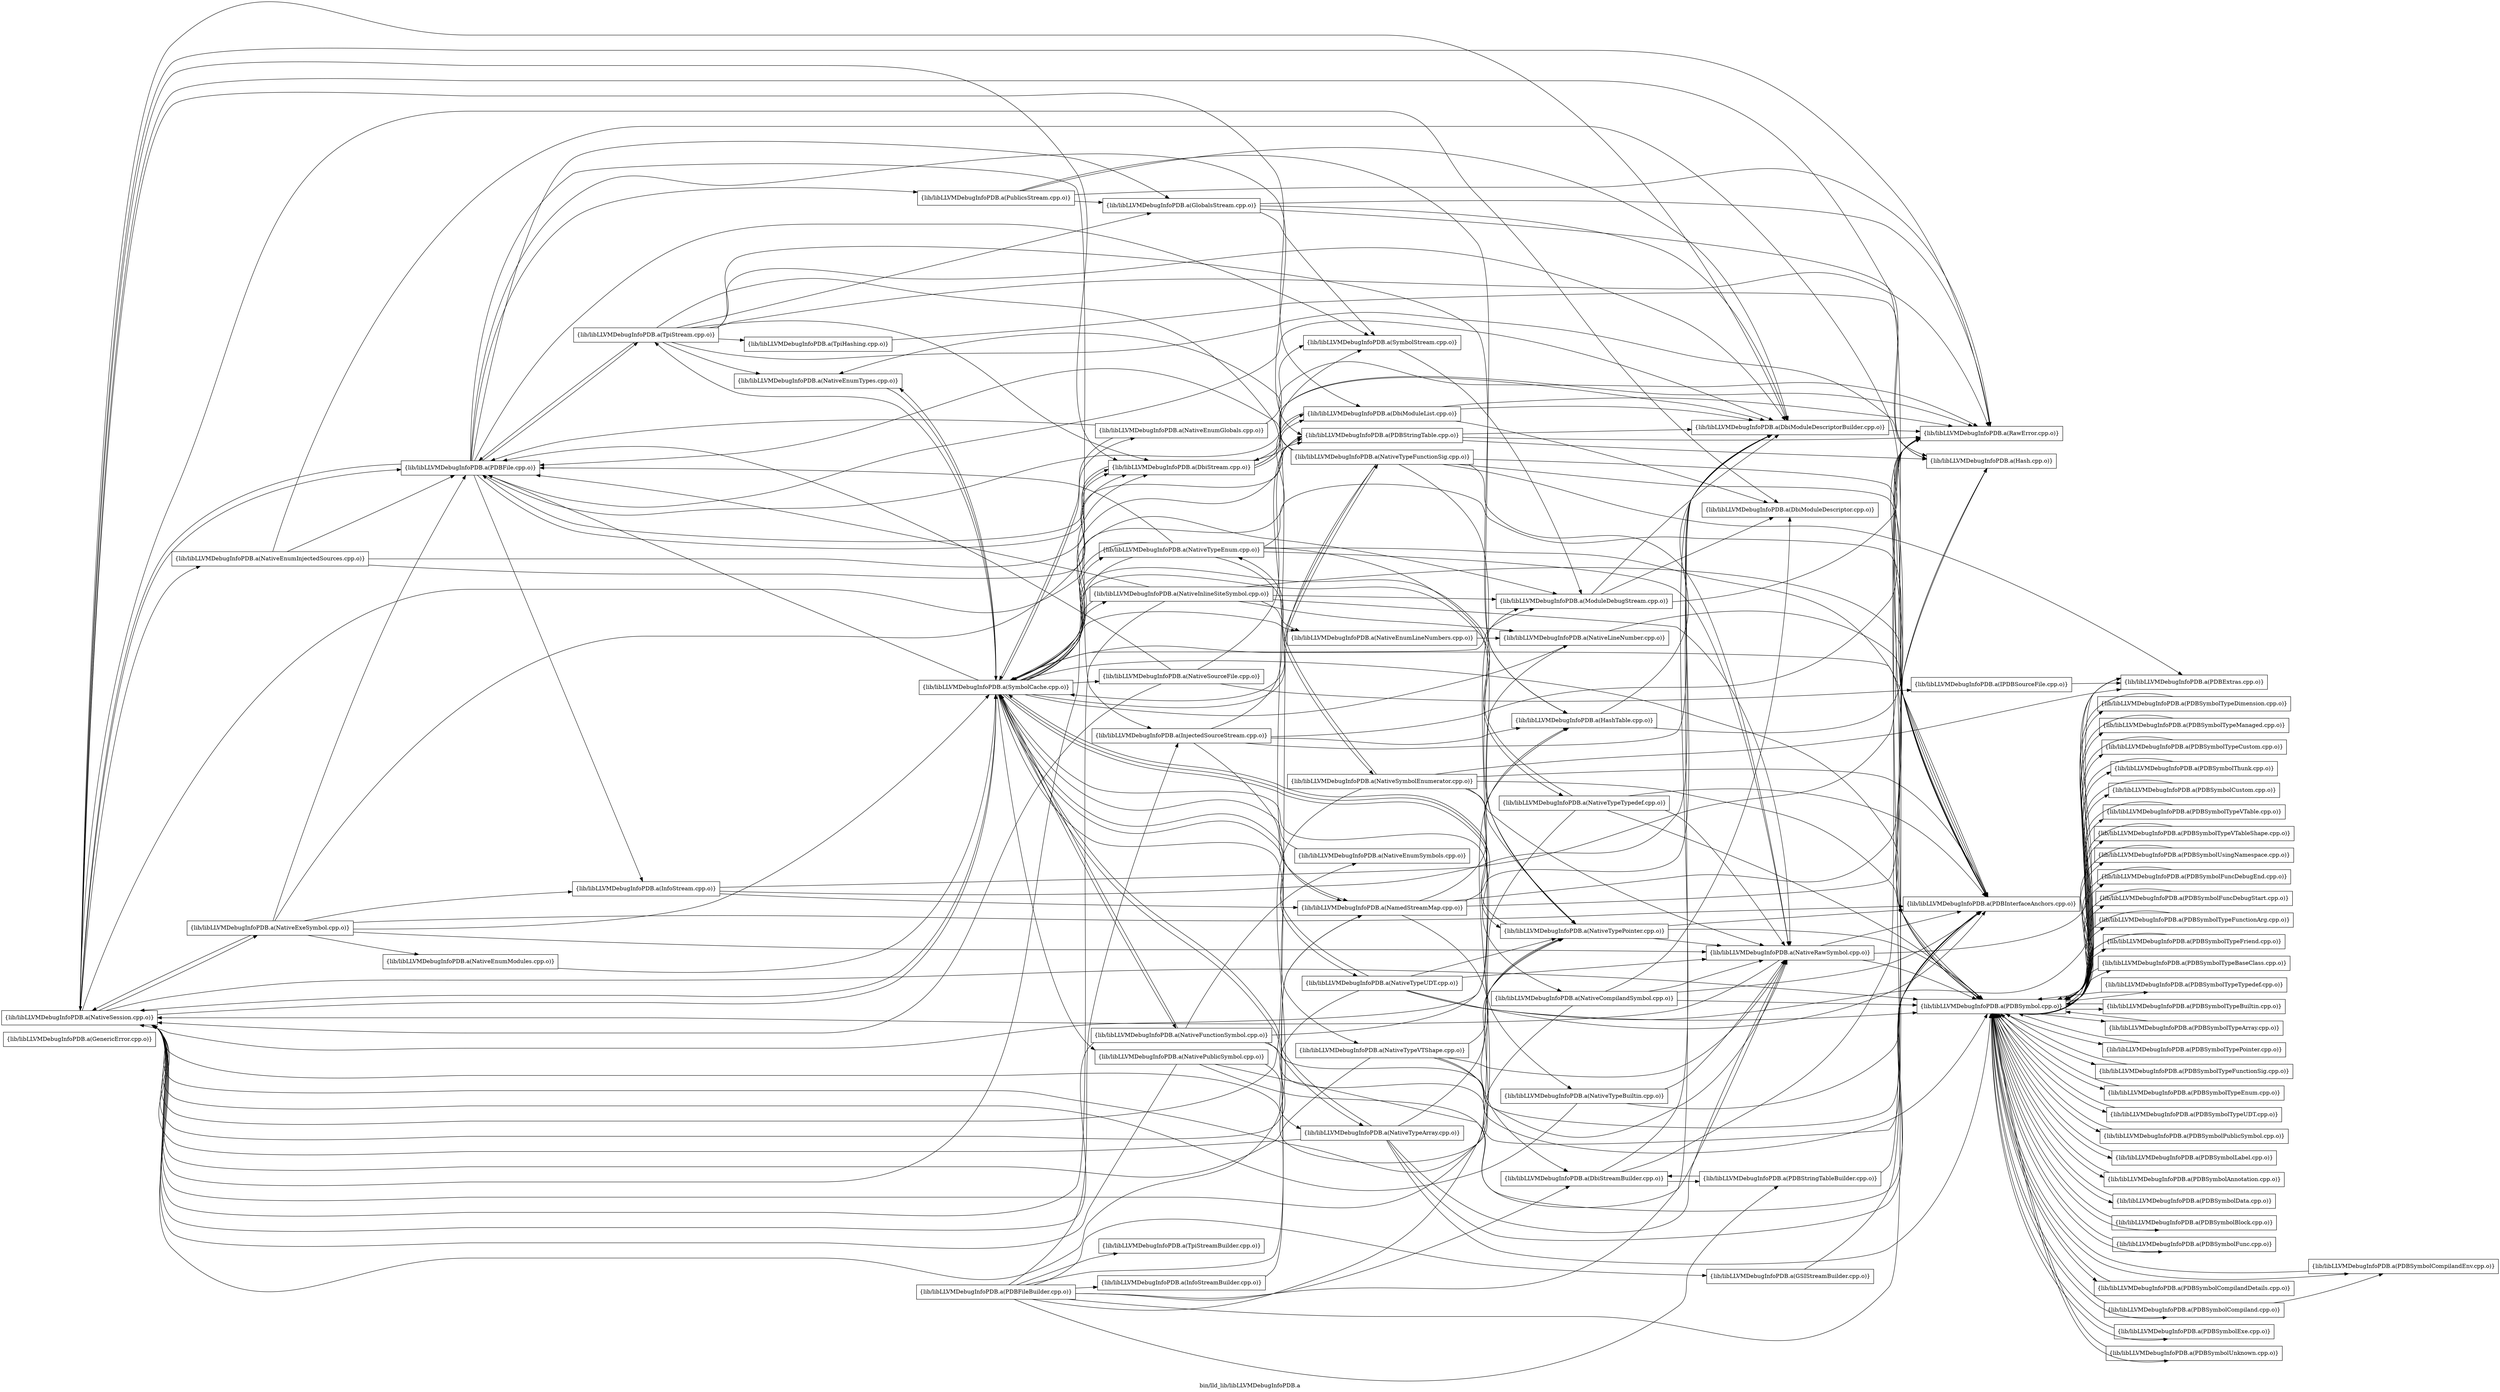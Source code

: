 digraph "bin/lld_lib/libLLVMDebugInfoPDB.a" {
	label="bin/lld_lib/libLLVMDebugInfoPDB.a";
	rankdir=LR;

	Node0x561a2e689e68 [shape=record,shape=box,group=0,label="{lib/libLLVMDebugInfoPDB.a(GenericError.cpp.o)}"];
	Node0x561a2e683ab8 [shape=record,shape=box,group=0,label="{lib/libLLVMDebugInfoPDB.a(InfoStream.cpp.o)}"];
	Node0x561a2e683ab8 -> Node0x561a2e684008;
	Node0x561a2e683ab8 -> Node0x561a2e6854f8;
	Node0x561a2e683ab8 -> Node0x561a2e68bda8;
	Node0x561a2e69b7f8 [shape=record,shape=box,group=0,label="{lib/libLLVMDebugInfoPDB.a(PDBFile.cpp.o)}"];
	Node0x561a2e69b7f8 -> Node0x561a2e684008;
	Node0x561a2e69b7f8 -> Node0x561a2e683ab8;
	Node0x561a2e69b7f8 -> Node0x561a2e684288;
	Node0x561a2e69b7f8 -> Node0x561a2e682fc8;
	Node0x561a2e69b7f8 -> Node0x561a2e69abc8;
	Node0x561a2e69b7f8 -> Node0x561a2e69ada8;
	Node0x561a2e69b7f8 -> Node0x561a2e6994a8;
	Node0x561a2e69b7f8 -> Node0x561a2e698e18;
	Node0x561a2e69b7f8 -> Node0x561a2e68bda8;
	Node0x561a2e69b7f8 -> Node0x561a2e696de8;
	Node0x561a2e69b7f8 -> Node0x561a2e694db8;
	Node0x561a2e6970b8 [shape=record,shape=box,group=0,label="{lib/libLLVMDebugInfoPDB.a(TpiHashing.cpp.o)}"];
	Node0x561a2e6970b8 -> Node0x561a2e683e78;
	Node0x561a2e684288 [shape=record,shape=box,group=0,label="{lib/libLLVMDebugInfoPDB.a(NativeSession.cpp.o)}"];
	Node0x561a2e684288 -> Node0x561a2e684008;
	Node0x561a2e684288 -> Node0x561a2e6822a8;
	Node0x561a2e684288 -> Node0x561a2e682fc8;
	Node0x561a2e684288 -> Node0x561a2e682d98;
	Node0x561a2e684288 -> Node0x561a2e68b0d8;
	Node0x561a2e684288 -> Node0x561a2e68bd58;
	Node0x561a2e684288 -> Node0x561a2e68a098;
	Node0x561a2e684288 -> Node0x561a2e686cb8;
	Node0x561a2e684288 -> Node0x561a2e6853b8;
	Node0x561a2e684288 -> Node0x561a2e69b7f8;
	Node0x561a2e684288 -> Node0x561a2e68bda8;
	Node0x561a2e684288 -> Node0x561a2e68bb28;
	Node0x561a2e684008 [shape=record,shape=box,group=0,label="{lib/libLLVMDebugInfoPDB.a(DbiModuleDescriptorBuilder.cpp.o)}"];
	Node0x561a2e684008 -> Node0x561a2e68bda8;
	Node0x561a2e6837e8 [shape=record,shape=box,group=0,label="{lib/libLLVMDebugInfoPDB.a(DbiStreamBuilder.cpp.o)}"];
	Node0x561a2e6837e8 -> Node0x561a2e684008;
	Node0x561a2e6837e8 -> Node0x561a2e698b48;
	Node0x561a2e6837e8 -> Node0x561a2e68bda8;
	Node0x561a2e684d78 [shape=record,shape=box,group=0,label="{lib/libLLVMDebugInfoPDB.a(InfoStreamBuilder.cpp.o)}"];
	Node0x561a2e684d78 -> Node0x561a2e6854f8;
	Node0x561a2e69a588 [shape=record,shape=box,group=0,label="{lib/libLLVMDebugInfoPDB.a(PDBFileBuilder.cpp.o)}"];
	Node0x561a2e69a588 -> Node0x561a2e684008;
	Node0x561a2e69a588 -> Node0x561a2e6837e8;
	Node0x561a2e69a588 -> Node0x561a2e684d78;
	Node0x561a2e69a588 -> Node0x561a2e6854f8;
	Node0x561a2e69a588 -> Node0x561a2e6845f8;
	Node0x561a2e69a588 -> Node0x561a2e69ada8;
	Node0x561a2e69a588 -> Node0x561a2e698b48;
	Node0x561a2e69a588 -> Node0x561a2e687848;
	Node0x561a2e69a588 -> Node0x561a2e68bda8;
	Node0x561a2e69a588 -> Node0x561a2e695f38;
	Node0x561a2e698b48 [shape=record,shape=box,group=0,label="{lib/libLLVMDebugInfoPDB.a(PDBStringTableBuilder.cpp.o)}"];
	Node0x561a2e698b48 -> Node0x561a2e6837e8;
	Node0x561a2e698b48 -> Node0x561a2e683e78;
	Node0x561a2e687848 [shape=record,shape=box,group=0,label="{lib/libLLVMDebugInfoPDB.a(GSIStreamBuilder.cpp.o)}"];
	Node0x561a2e687848 -> Node0x561a2e683e78;
	Node0x561a2e695f38 [shape=record,shape=box,group=0,label="{lib/libLLVMDebugInfoPDB.a(TpiStreamBuilder.cpp.o)}"];
	Node0x561a2e68bda8 [shape=record,shape=box,group=0,label="{lib/libLLVMDebugInfoPDB.a(RawError.cpp.o)}"];
	Node0x561a2e6854f8 [shape=record,shape=box,group=0,label="{lib/libLLVMDebugInfoPDB.a(NamedStreamMap.cpp.o)}"];
	Node0x561a2e6854f8 -> Node0x561a2e684008;
	Node0x561a2e6854f8 -> Node0x561a2e6837e8;
	Node0x561a2e6854f8 -> Node0x561a2e683e78;
	Node0x561a2e6854f8 -> Node0x561a2e6845f8;
	Node0x561a2e6854f8 -> Node0x561a2e68bda8;
	Node0x561a2e683e78 [shape=record,shape=box,group=0,label="{lib/libLLVMDebugInfoPDB.a(Hash.cpp.o)}"];
	Node0x561a2e6845f8 [shape=record,shape=box,group=0,label="{lib/libLLVMDebugInfoPDB.a(HashTable.cpp.o)}"];
	Node0x561a2e6845f8 -> Node0x561a2e684008;
	Node0x561a2e6845f8 -> Node0x561a2e68bda8;
	Node0x561a2e6822a8 [shape=record,shape=box,group=0,label="{lib/libLLVMDebugInfoPDB.a(PDBInterfaceAnchors.cpp.o)}"];
	Node0x561a2e682fc8 [shape=record,shape=box,group=0,label="{lib/libLLVMDebugInfoPDB.a(DbiStream.cpp.o)}"];
	Node0x561a2e682fc8 -> Node0x561a2e684008;
	Node0x561a2e682fc8 -> Node0x561a2e682d98;
	Node0x561a2e682fc8 -> Node0x561a2e69b7f8;
	Node0x561a2e682fc8 -> Node0x561a2e6994a8;
	Node0x561a2e682fc8 -> Node0x561a2e68bda8;
	Node0x561a2e682d98 [shape=record,shape=box,group=0,label="{lib/libLLVMDebugInfoPDB.a(DbiModuleList.cpp.o)}"];
	Node0x561a2e682d98 -> Node0x561a2e684008;
	Node0x561a2e682d98 -> Node0x561a2e682fc8;
	Node0x561a2e682d98 -> Node0x561a2e68b0d8;
	Node0x561a2e682d98 -> Node0x561a2e68bda8;
	Node0x561a2e68b0d8 [shape=record,shape=box,group=0,label="{lib/libLLVMDebugInfoPDB.a(DbiModuleDescriptor.cpp.o)}"];
	Node0x561a2e68bd58 [shape=record,shape=box,group=0,label="{lib/libLLVMDebugInfoPDB.a(NativeEnumInjectedSources.cpp.o)}"];
	Node0x561a2e68bd58 -> Node0x561a2e6822a8;
	Node0x561a2e68bd58 -> Node0x561a2e682fc8;
	Node0x561a2e68bd58 -> Node0x561a2e69b7f8;
	Node0x561a2e68bd58 -> Node0x561a2e6994a8;
	Node0x561a2e68a098 [shape=record,shape=box,group=0,label="{lib/libLLVMDebugInfoPDB.a(ModuleDebugStream.cpp.o)}"];
	Node0x561a2e68a098 -> Node0x561a2e684008;
	Node0x561a2e68a098 -> Node0x561a2e68b0d8;
	Node0x561a2e68a098 -> Node0x561a2e68bda8;
	Node0x561a2e686cb8 [shape=record,shape=box,group=0,label="{lib/libLLVMDebugInfoPDB.a(NativeExeSymbol.cpp.o)}"];
	Node0x561a2e686cb8 -> Node0x561a2e683ab8;
	Node0x561a2e686cb8 -> Node0x561a2e684288;
	Node0x561a2e686cb8 -> Node0x561a2e6822a8;
	Node0x561a2e686cb8 -> Node0x561a2e682fc8;
	Node0x561a2e686cb8 -> Node0x561a2e684c38;
	Node0x561a2e686cb8 -> Node0x561a2e69bc08;
	Node0x561a2e686cb8 -> Node0x561a2e69b7f8;
	Node0x561a2e686cb8 -> Node0x561a2e68bb28;
	Node0x561a2e6853b8 [shape=record,shape=box,group=0,label="{lib/libLLVMDebugInfoPDB.a(PDBSymbol.cpp.o)}"];
	Node0x561a2e6853b8 -> Node0x561a2e685b88;
	Node0x561a2e6853b8 -> Node0x561a2e688ce8;
	Node0x561a2e6853b8 -> Node0x561a2e688ec8;
	Node0x561a2e6853b8 -> Node0x561a2e6873e8;
	Node0x561a2e6853b8 -> Node0x561a2e687a28;
	Node0x561a2e6853b8 -> Node0x561a2e687d48;
	Node0x561a2e6853b8 -> Node0x561a2e68af98;
	Node0x561a2e6853b8 -> Node0x561a2e68b1c8;
	Node0x561a2e6853b8 -> Node0x561a2e699958;
	Node0x561a2e6853b8 -> Node0x561a2e698cd8;
	Node0x561a2e6853b8 -> Node0x561a2e697f18;
	Node0x561a2e6853b8 -> Node0x561a2e698648;
	Node0x561a2e6853b8 -> Node0x561a2e697bf8;
	Node0x561a2e6853b8 -> Node0x561a2e696e88;
	Node0x561a2e6853b8 -> Node0x561a2e6962a8;
	Node0x561a2e6853b8 -> Node0x561a2e696a78;
	Node0x561a2e6853b8 -> Node0x561a2e69f8f8;
	Node0x561a2e6853b8 -> Node0x561a2e69f1c8;
	Node0x561a2e6853b8 -> Node0x561a2e69f308;
	Node0x561a2e6853b8 -> Node0x561a2e69e138;
	Node0x561a2e6853b8 -> Node0x561a2e698738;
	Node0x561a2e6853b8 -> Node0x561a2e697608;
	Node0x561a2e6853b8 -> Node0x561a2e696e38;
	Node0x561a2e6853b8 -> Node0x561a2e697248;
	Node0x561a2e6853b8 -> Node0x561a2e696208;
	Node0x561a2e6853b8 -> Node0x561a2e69a9e8;
	Node0x561a2e6853b8 -> Node0x561a2e69ac18;
	Node0x561a2e6853b8 -> Node0x561a2e69a498;
	Node0x561a2e6853b8 -> Node0x561a2e699458;
	Node0x561a2e6853b8 -> Node0x561a2e698d28;
	Node0x561a2e6853b8 -> Node0x561a2e69d3c8;
	Node0x561a2e6853b8 -> Node0x561a2e69c928;
	Node0x561a2e68bb28 [shape=record,shape=box,group=0,label="{lib/libLLVMDebugInfoPDB.a(SymbolCache.cpp.o)}"];
	Node0x561a2e68bb28 -> Node0x561a2e684288;
	Node0x561a2e68bb28 -> Node0x561a2e6822a8;
	Node0x561a2e68bb28 -> Node0x561a2e682fc8;
	Node0x561a2e68bb28 -> Node0x561a2e682d98;
	Node0x561a2e68bb28 -> Node0x561a2e68a098;
	Node0x561a2e68bb28 -> Node0x561a2e6853b8;
	Node0x561a2e68bb28 -> Node0x561a2e69b7f8;
	Node0x561a2e68bb28 -> Node0x561a2e68ae58;
	Node0x561a2e68bb28 -> Node0x561a2e68a818;
	Node0x561a2e68bb28 -> Node0x561a2e689968;
	Node0x561a2e68bb28 -> Node0x561a2e684508;
	Node0x561a2e68bb28 -> Node0x561a2e683ce8;
	Node0x561a2e68bb28 -> Node0x561a2e6835b8;
	Node0x561a2e68bb28 -> Node0x561a2e682e38;
	Node0x561a2e68bb28 -> Node0x561a2e682a78;
	Node0x561a2e68bb28 -> Node0x561a2e684648;
	Node0x561a2e68bb28 -> Node0x561a2e683978;
	Node0x561a2e68bb28 -> Node0x561a2e683c48;
	Node0x561a2e68bb28 -> Node0x561a2e68ac28;
	Node0x561a2e68bb28 -> Node0x561a2e68bb78;
	Node0x561a2e68bb28 -> Node0x561a2e68bc18;
	Node0x561a2e68bb28 -> Node0x561a2e68b498;
	Node0x561a2e68bb28 -> Node0x561a2e687e38;
	Node0x561a2e68bb28 -> Node0x561a2e6960c8;
	Node0x561a2e68bb28 -> Node0x561a2e696de8;
	Node0x561a2e68bb28 -> Node0x561a2e694db8;
	Node0x561a2e6994a8 [shape=record,shape=box,group=0,label="{lib/libLLVMDebugInfoPDB.a(PDBStringTable.cpp.o)}"];
	Node0x561a2e6994a8 -> Node0x561a2e684008;
	Node0x561a2e6994a8 -> Node0x561a2e683e78;
	Node0x561a2e6994a8 -> Node0x561a2e68bda8;
	Node0x561a2e684c38 [shape=record,shape=box,group=0,label="{lib/libLLVMDebugInfoPDB.a(NativeRawSymbol.cpp.o)}"];
	Node0x561a2e684c38 -> Node0x561a2e684288;
	Node0x561a2e684c38 -> Node0x561a2e6822a8;
	Node0x561a2e684c38 -> Node0x561a2e6853b8;
	Node0x561a2e684c38 -> Node0x561a2e69c928;
	Node0x561a2e69bc08 [shape=record,shape=box,group=0,label="{lib/libLLVMDebugInfoPDB.a(NativeEnumModules.cpp.o)}"];
	Node0x561a2e69bc08 -> Node0x561a2e68bb28;
	Node0x561a2e69c928 [shape=record,shape=box,group=0,label="{lib/libLLVMDebugInfoPDB.a(PDBExtras.cpp.o)}"];
	Node0x561a2e685b88 [shape=record,shape=box,group=0,label="{lib/libLLVMDebugInfoPDB.a(PDBSymbolTypeDimension.cpp.o)}"];
	Node0x561a2e685b88 -> Node0x561a2e6853b8;
	Node0x561a2e688ce8 [shape=record,shape=box,group=0,label="{lib/libLLVMDebugInfoPDB.a(PDBSymbolTypeManaged.cpp.o)}"];
	Node0x561a2e688ce8 -> Node0x561a2e6853b8;
	Node0x561a2e688ec8 [shape=record,shape=box,group=0,label="{lib/libLLVMDebugInfoPDB.a(PDBSymbolTypeCustom.cpp.o)}"];
	Node0x561a2e688ec8 -> Node0x561a2e6853b8;
	Node0x561a2e6873e8 [shape=record,shape=box,group=0,label="{lib/libLLVMDebugInfoPDB.a(PDBSymbolThunk.cpp.o)}"];
	Node0x561a2e6873e8 -> Node0x561a2e6853b8;
	Node0x561a2e687a28 [shape=record,shape=box,group=0,label="{lib/libLLVMDebugInfoPDB.a(PDBSymbolCustom.cpp.o)}"];
	Node0x561a2e687a28 -> Node0x561a2e6853b8;
	Node0x561a2e687d48 [shape=record,shape=box,group=0,label="{lib/libLLVMDebugInfoPDB.a(PDBSymbolTypeVTable.cpp.o)}"];
	Node0x561a2e687d48 -> Node0x561a2e6853b8;
	Node0x561a2e68af98 [shape=record,shape=box,group=0,label="{lib/libLLVMDebugInfoPDB.a(PDBSymbolTypeVTableShape.cpp.o)}"];
	Node0x561a2e68af98 -> Node0x561a2e6853b8;
	Node0x561a2e68b1c8 [shape=record,shape=box,group=0,label="{lib/libLLVMDebugInfoPDB.a(PDBSymbolUsingNamespace.cpp.o)}"];
	Node0x561a2e68b1c8 -> Node0x561a2e6853b8;
	Node0x561a2e699958 [shape=record,shape=box,group=0,label="{lib/libLLVMDebugInfoPDB.a(PDBSymbolFuncDebugEnd.cpp.o)}"];
	Node0x561a2e699958 -> Node0x561a2e6853b8;
	Node0x561a2e698cd8 [shape=record,shape=box,group=0,label="{lib/libLLVMDebugInfoPDB.a(PDBSymbolFuncDebugStart.cpp.o)}"];
	Node0x561a2e698cd8 -> Node0x561a2e6853b8;
	Node0x561a2e697f18 [shape=record,shape=box,group=0,label="{lib/libLLVMDebugInfoPDB.a(PDBSymbolTypeFunctionArg.cpp.o)}"];
	Node0x561a2e697f18 -> Node0x561a2e6853b8;
	Node0x561a2e698648 [shape=record,shape=box,group=0,label="{lib/libLLVMDebugInfoPDB.a(PDBSymbolTypeFriend.cpp.o)}"];
	Node0x561a2e698648 -> Node0x561a2e6853b8;
	Node0x561a2e697bf8 [shape=record,shape=box,group=0,label="{lib/libLLVMDebugInfoPDB.a(PDBSymbolTypeBaseClass.cpp.o)}"];
	Node0x561a2e697bf8 -> Node0x561a2e6853b8;
	Node0x561a2e696e88 [shape=record,shape=box,group=0,label="{lib/libLLVMDebugInfoPDB.a(PDBSymbolTypeTypedef.cpp.o)}"];
	Node0x561a2e696e88 -> Node0x561a2e6853b8;
	Node0x561a2e6962a8 [shape=record,shape=box,group=0,label="{lib/libLLVMDebugInfoPDB.a(PDBSymbolTypeBuiltin.cpp.o)}"];
	Node0x561a2e6962a8 -> Node0x561a2e6853b8;
	Node0x561a2e696a78 [shape=record,shape=box,group=0,label="{lib/libLLVMDebugInfoPDB.a(PDBSymbolTypeArray.cpp.o)}"];
	Node0x561a2e696a78 -> Node0x561a2e6853b8;
	Node0x561a2e69f8f8 [shape=record,shape=box,group=0,label="{lib/libLLVMDebugInfoPDB.a(PDBSymbolTypePointer.cpp.o)}"];
	Node0x561a2e69f8f8 -> Node0x561a2e6853b8;
	Node0x561a2e69f1c8 [shape=record,shape=box,group=0,label="{lib/libLLVMDebugInfoPDB.a(PDBSymbolTypeFunctionSig.cpp.o)}"];
	Node0x561a2e69f1c8 -> Node0x561a2e6853b8;
	Node0x561a2e69f308 [shape=record,shape=box,group=0,label="{lib/libLLVMDebugInfoPDB.a(PDBSymbolTypeEnum.cpp.o)}"];
	Node0x561a2e69f308 -> Node0x561a2e6853b8;
	Node0x561a2e69e138 [shape=record,shape=box,group=0,label="{lib/libLLVMDebugInfoPDB.a(PDBSymbolTypeUDT.cpp.o)}"];
	Node0x561a2e69e138 -> Node0x561a2e6853b8;
	Node0x561a2e698738 [shape=record,shape=box,group=0,label="{lib/libLLVMDebugInfoPDB.a(PDBSymbolPublicSymbol.cpp.o)}"];
	Node0x561a2e698738 -> Node0x561a2e6853b8;
	Node0x561a2e697608 [shape=record,shape=box,group=0,label="{lib/libLLVMDebugInfoPDB.a(PDBSymbolLabel.cpp.o)}"];
	Node0x561a2e697608 -> Node0x561a2e6853b8;
	Node0x561a2e696e38 [shape=record,shape=box,group=0,label="{lib/libLLVMDebugInfoPDB.a(PDBSymbolAnnotation.cpp.o)}"];
	Node0x561a2e696e38 -> Node0x561a2e6853b8;
	Node0x561a2e697248 [shape=record,shape=box,group=0,label="{lib/libLLVMDebugInfoPDB.a(PDBSymbolData.cpp.o)}"];
	Node0x561a2e697248 -> Node0x561a2e6853b8;
	Node0x561a2e696208 [shape=record,shape=box,group=0,label="{lib/libLLVMDebugInfoPDB.a(PDBSymbolBlock.cpp.o)}"];
	Node0x561a2e696208 -> Node0x561a2e6853b8;
	Node0x561a2e69a9e8 [shape=record,shape=box,group=0,label="{lib/libLLVMDebugInfoPDB.a(PDBSymbolFunc.cpp.o)}"];
	Node0x561a2e69a9e8 -> Node0x561a2e6853b8;
	Node0x561a2e69ac18 [shape=record,shape=box,group=0,label="{lib/libLLVMDebugInfoPDB.a(PDBSymbolCompilandEnv.cpp.o)}"];
	Node0x561a2e69ac18 -> Node0x561a2e6853b8;
	Node0x561a2e69a498 [shape=record,shape=box,group=0,label="{lib/libLLVMDebugInfoPDB.a(PDBSymbolCompilandDetails.cpp.o)}"];
	Node0x561a2e69a498 -> Node0x561a2e6853b8;
	Node0x561a2e699458 [shape=record,shape=box,group=0,label="{lib/libLLVMDebugInfoPDB.a(PDBSymbolCompiland.cpp.o)}"];
	Node0x561a2e699458 -> Node0x561a2e6853b8;
	Node0x561a2e699458 -> Node0x561a2e69ac18;
	Node0x561a2e698d28 [shape=record,shape=box,group=0,label="{lib/libLLVMDebugInfoPDB.a(PDBSymbolExe.cpp.o)}"];
	Node0x561a2e698d28 -> Node0x561a2e6853b8;
	Node0x561a2e69d3c8 [shape=record,shape=box,group=0,label="{lib/libLLVMDebugInfoPDB.a(PDBSymbolUnknown.cpp.o)}"];
	Node0x561a2e69d3c8 -> Node0x561a2e6853b8;
	Node0x561a2e69abc8 [shape=record,shape=box,group=0,label="{lib/libLLVMDebugInfoPDB.a(GlobalsStream.cpp.o)}"];
	Node0x561a2e69abc8 -> Node0x561a2e684008;
	Node0x561a2e69abc8 -> Node0x561a2e683e78;
	Node0x561a2e69abc8 -> Node0x561a2e68bda8;
	Node0x561a2e69abc8 -> Node0x561a2e696de8;
	Node0x561a2e69ada8 [shape=record,shape=box,group=0,label="{lib/libLLVMDebugInfoPDB.a(InjectedSourceStream.cpp.o)}"];
	Node0x561a2e69ada8 -> Node0x561a2e684008;
	Node0x561a2e69ada8 -> Node0x561a2e6854f8;
	Node0x561a2e69ada8 -> Node0x561a2e6845f8;
	Node0x561a2e69ada8 -> Node0x561a2e6994a8;
	Node0x561a2e69ada8 -> Node0x561a2e68bda8;
	Node0x561a2e698e18 [shape=record,shape=box,group=0,label="{lib/libLLVMDebugInfoPDB.a(PublicsStream.cpp.o)}"];
	Node0x561a2e698e18 -> Node0x561a2e684008;
	Node0x561a2e698e18 -> Node0x561a2e6845f8;
	Node0x561a2e698e18 -> Node0x561a2e69abc8;
	Node0x561a2e698e18 -> Node0x561a2e68bda8;
	Node0x561a2e696de8 [shape=record,shape=box,group=0,label="{lib/libLLVMDebugInfoPDB.a(SymbolStream.cpp.o)}"];
	Node0x561a2e696de8 -> Node0x561a2e68a098;
	Node0x561a2e694db8 [shape=record,shape=box,group=0,label="{lib/libLLVMDebugInfoPDB.a(TpiStream.cpp.o)}"];
	Node0x561a2e694db8 -> Node0x561a2e684008;
	Node0x561a2e694db8 -> Node0x561a2e6854f8;
	Node0x561a2e694db8 -> Node0x561a2e683e78;
	Node0x561a2e694db8 -> Node0x561a2e6845f8;
	Node0x561a2e694db8 -> Node0x561a2e682fc8;
	Node0x561a2e694db8 -> Node0x561a2e69b7f8;
	Node0x561a2e694db8 -> Node0x561a2e69abc8;
	Node0x561a2e694db8 -> Node0x561a2e68bda8;
	Node0x561a2e694db8 -> Node0x561a2e684508;
	Node0x561a2e694db8 -> Node0x561a2e6970b8;
	Node0x561a2e68ae58 [shape=record,shape=box,group=0,label="{lib/libLLVMDebugInfoPDB.a(NativeEnumGlobals.cpp.o)}"];
	Node0x561a2e68ae58 -> Node0x561a2e69b7f8;
	Node0x561a2e68ae58 -> Node0x561a2e68bb28;
	Node0x561a2e68ae58 -> Node0x561a2e696de8;
	Node0x561a2e68a818 [shape=record,shape=box,group=0,label="{lib/libLLVMDebugInfoPDB.a(NativeSourceFile.cpp.o)}"];
	Node0x561a2e68a818 -> Node0x561a2e684288;
	Node0x561a2e68a818 -> Node0x561a2e69b7f8;
	Node0x561a2e68a818 -> Node0x561a2e6994a8;
	Node0x561a2e68a818 -> Node0x561a2e68a548;
	Node0x561a2e689968 [shape=record,shape=box,group=0,label="{lib/libLLVMDebugInfoPDB.a(NativeLineNumber.cpp.o)}"];
	Node0x561a2e689968 -> Node0x561a2e684288;
	Node0x561a2e689968 -> Node0x561a2e6822a8;
	Node0x561a2e684508 [shape=record,shape=box,group=0,label="{lib/libLLVMDebugInfoPDB.a(NativeEnumTypes.cpp.o)}"];
	Node0x561a2e684508 -> Node0x561a2e68bb28;
	Node0x561a2e683ce8 [shape=record,shape=box,group=0,label="{lib/libLLVMDebugInfoPDB.a(NativeCompilandSymbol.cpp.o)}"];
	Node0x561a2e683ce8 -> Node0x561a2e684288;
	Node0x561a2e683ce8 -> Node0x561a2e6822a8;
	Node0x561a2e683ce8 -> Node0x561a2e68b0d8;
	Node0x561a2e683ce8 -> Node0x561a2e684c38;
	Node0x561a2e683ce8 -> Node0x561a2e6853b8;
	Node0x561a2e6835b8 [shape=record,shape=box,group=0,label="{lib/libLLVMDebugInfoPDB.a(NativeTypePointer.cpp.o)}"];
	Node0x561a2e6835b8 -> Node0x561a2e684288;
	Node0x561a2e6835b8 -> Node0x561a2e6822a8;
	Node0x561a2e6835b8 -> Node0x561a2e684c38;
	Node0x561a2e6835b8 -> Node0x561a2e6853b8;
	Node0x561a2e6835b8 -> Node0x561a2e68bb28;
	Node0x561a2e682e38 [shape=record,shape=box,group=0,label="{lib/libLLVMDebugInfoPDB.a(NativeTypeBuiltin.cpp.o)}"];
	Node0x561a2e682e38 -> Node0x561a2e684288;
	Node0x561a2e682e38 -> Node0x561a2e6822a8;
	Node0x561a2e682e38 -> Node0x561a2e684c38;
	Node0x561a2e682a78 [shape=record,shape=box,group=0,label="{lib/libLLVMDebugInfoPDB.a(NativeTypeFunctionSig.cpp.o)}"];
	Node0x561a2e682a78 -> Node0x561a2e684288;
	Node0x561a2e682a78 -> Node0x561a2e6822a8;
	Node0x561a2e682a78 -> Node0x561a2e684c38;
	Node0x561a2e682a78 -> Node0x561a2e6853b8;
	Node0x561a2e682a78 -> Node0x561a2e69c928;
	Node0x561a2e682a78 -> Node0x561a2e69b7f8;
	Node0x561a2e682a78 -> Node0x561a2e68bb28;
	Node0x561a2e682a78 -> Node0x561a2e684508;
	Node0x561a2e682a78 -> Node0x561a2e6835b8;
	Node0x561a2e684648 [shape=record,shape=box,group=0,label="{lib/libLLVMDebugInfoPDB.a(NativeTypeUDT.cpp.o)}"];
	Node0x561a2e684648 -> Node0x561a2e684288;
	Node0x561a2e684648 -> Node0x561a2e6822a8;
	Node0x561a2e684648 -> Node0x561a2e684c38;
	Node0x561a2e684648 -> Node0x561a2e6853b8;
	Node0x561a2e684648 -> Node0x561a2e69c928;
	Node0x561a2e684648 -> Node0x561a2e68bb28;
	Node0x561a2e684648 -> Node0x561a2e6835b8;
	Node0x561a2e683978 [shape=record,shape=box,group=0,label="{lib/libLLVMDebugInfoPDB.a(NativeTypeArray.cpp.o)}"];
	Node0x561a2e683978 -> Node0x561a2e684288;
	Node0x561a2e683978 -> Node0x561a2e6822a8;
	Node0x561a2e683978 -> Node0x561a2e684c38;
	Node0x561a2e683978 -> Node0x561a2e6853b8;
	Node0x561a2e683978 -> Node0x561a2e68bb28;
	Node0x561a2e683978 -> Node0x561a2e6835b8;
	Node0x561a2e683c48 [shape=record,shape=box,group=0,label="{lib/libLLVMDebugInfoPDB.a(NativeTypeVTShape.cpp.o)}"];
	Node0x561a2e683c48 -> Node0x561a2e684288;
	Node0x561a2e683c48 -> Node0x561a2e6822a8;
	Node0x561a2e683c48 -> Node0x561a2e684c38;
	Node0x561a2e683c48 -> Node0x561a2e6853b8;
	Node0x561a2e683c48 -> Node0x561a2e6835b8;
	Node0x561a2e68ac28 [shape=record,shape=box,group=0,label="{lib/libLLVMDebugInfoPDB.a(NativeTypeEnum.cpp.o)}"];
	Node0x561a2e68ac28 -> Node0x561a2e684288;
	Node0x561a2e68ac28 -> Node0x561a2e6822a8;
	Node0x561a2e68ac28 -> Node0x561a2e684c38;
	Node0x561a2e68ac28 -> Node0x561a2e6853b8;
	Node0x561a2e68ac28 -> Node0x561a2e69b7f8;
	Node0x561a2e68ac28 -> Node0x561a2e68bb28;
	Node0x561a2e68ac28 -> Node0x561a2e6835b8;
	Node0x561a2e68ac28 -> Node0x561a2e689a08;
	Node0x561a2e68bb78 [shape=record,shape=box,group=0,label="{lib/libLLVMDebugInfoPDB.a(NativeTypeTypedef.cpp.o)}"];
	Node0x561a2e68bb78 -> Node0x561a2e684288;
	Node0x561a2e68bb78 -> Node0x561a2e6822a8;
	Node0x561a2e68bb78 -> Node0x561a2e684c38;
	Node0x561a2e68bb78 -> Node0x561a2e6853b8;
	Node0x561a2e68bb78 -> Node0x561a2e68bb28;
	Node0x561a2e68bc18 [shape=record,shape=box,group=0,label="{lib/libLLVMDebugInfoPDB.a(NativeInlineSiteSymbol.cpp.o)}"];
	Node0x561a2e68bc18 -> Node0x561a2e684288;
	Node0x561a2e68bc18 -> Node0x561a2e6822a8;
	Node0x561a2e68bc18 -> Node0x561a2e68a098;
	Node0x561a2e68bc18 -> Node0x561a2e684c38;
	Node0x561a2e68bc18 -> Node0x561a2e69b7f8;
	Node0x561a2e68bc18 -> Node0x561a2e68bb28;
	Node0x561a2e68bc18 -> Node0x561a2e689968;
	Node0x561a2e68bc18 -> Node0x561a2e68b498;
	Node0x561a2e68b498 [shape=record,shape=box,group=0,label="{lib/libLLVMDebugInfoPDB.a(NativeEnumLineNumbers.cpp.o)}"];
	Node0x561a2e68b498 -> Node0x561a2e689968;
	Node0x561a2e687e38 [shape=record,shape=box,group=0,label="{lib/libLLVMDebugInfoPDB.a(NativeFunctionSymbol.cpp.o)}"];
	Node0x561a2e687e38 -> Node0x561a2e684288;
	Node0x561a2e687e38 -> Node0x561a2e6822a8;
	Node0x561a2e687e38 -> Node0x561a2e68a098;
	Node0x561a2e687e38 -> Node0x561a2e684c38;
	Node0x561a2e687e38 -> Node0x561a2e68bb28;
	Node0x561a2e687e38 -> Node0x561a2e6874d8;
	Node0x561a2e6960c8 [shape=record,shape=box,group=0,label="{lib/libLLVMDebugInfoPDB.a(NativePublicSymbol.cpp.o)}"];
	Node0x561a2e6960c8 -> Node0x561a2e684288;
	Node0x561a2e6960c8 -> Node0x561a2e6822a8;
	Node0x561a2e6960c8 -> Node0x561a2e684c38;
	Node0x561a2e6960c8 -> Node0x561a2e683978;
	Node0x561a2e68a548 [shape=record,shape=box,group=0,label="{lib/libLLVMDebugInfoPDB.a(IPDBSourceFile.cpp.o)}"];
	Node0x561a2e68a548 -> Node0x561a2e69c928;
	Node0x561a2e689a08 [shape=record,shape=box,group=0,label="{lib/libLLVMDebugInfoPDB.a(NativeSymbolEnumerator.cpp.o)}"];
	Node0x561a2e689a08 -> Node0x561a2e684288;
	Node0x561a2e689a08 -> Node0x561a2e6822a8;
	Node0x561a2e689a08 -> Node0x561a2e684c38;
	Node0x561a2e689a08 -> Node0x561a2e6853b8;
	Node0x561a2e689a08 -> Node0x561a2e69c928;
	Node0x561a2e689a08 -> Node0x561a2e6835b8;
	Node0x561a2e689a08 -> Node0x561a2e68ac28;
	Node0x561a2e6874d8 [shape=record,shape=box,group=0,label="{lib/libLLVMDebugInfoPDB.a(NativeEnumSymbols.cpp.o)}"];
	Node0x561a2e6874d8 -> Node0x561a2e68bb28;
}
